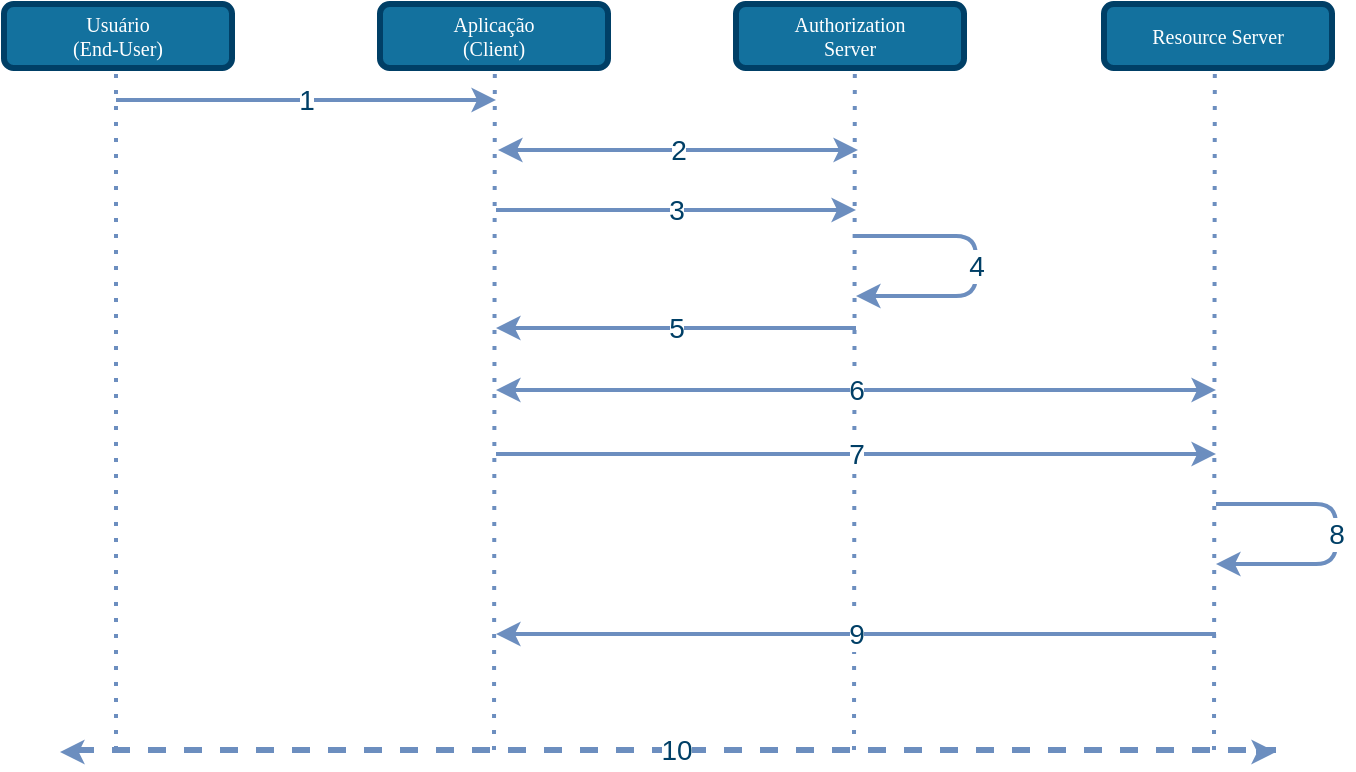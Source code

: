 <mxfile version="14.1.8" type="device"><diagram id="1xbLaGa8BnvCEq0Sf0_U" name="Page-1"><mxGraphModel dx="1182" dy="826" grid="1" gridSize="10" guides="1" tooltips="1" connect="1" arrows="1" fold="1" page="1" pageScale="1" pageWidth="850" pageHeight="1100" math="0" shadow="0"><root><mxCell id="0"/><mxCell id="1" parent="0"/><mxCell id="3vCuEoNNwzsa7Q1B96Z--8" value="" style="endArrow=none;dashed=1;html=1;dashPattern=1 3;strokeWidth=2;entryX=0.5;entryY=1;entryDx=0;entryDy=0;fillColor=#dae8fc;strokeColor=#6C8EBF;" parent="1" edge="1"><mxGeometry width="50" height="50" relative="1" as="geometry"><mxPoint x="140" y="600" as="sourcePoint"/><mxPoint x="140" y="261" as="targetPoint"/></mxGeometry></mxCell><mxCell id="3vCuEoNNwzsa7Q1B96Z--10" value="" style="endArrow=none;dashed=1;html=1;dashPattern=1 3;strokeWidth=2;entryX=0.5;entryY=1;entryDx=0;entryDy=0;fillColor=#dae8fc;strokeColor=#6C8EBF;" parent="1" edge="1"><mxGeometry width="50" height="50" relative="1" as="geometry"><mxPoint x="329" y="600" as="sourcePoint"/><mxPoint x="329.41" y="261.0" as="targetPoint"/></mxGeometry></mxCell><mxCell id="3vCuEoNNwzsa7Q1B96Z--11" value="" style="endArrow=none;dashed=1;html=1;dashPattern=1 3;strokeWidth=2;entryX=0.5;entryY=1;entryDx=0;entryDy=0;fillColor=#dae8fc;strokeColor=#6C8EBF;" parent="1" edge="1"><mxGeometry width="50" height="50" relative="1" as="geometry"><mxPoint x="509" y="600" as="sourcePoint"/><mxPoint x="509.41" y="261.0" as="targetPoint"/></mxGeometry></mxCell><mxCell id="3vCuEoNNwzsa7Q1B96Z--18" value="&lt;font style=&quot;font-size: 14px&quot;&gt;4&lt;br&gt;&lt;/font&gt;" style="endArrow=classic;html=1;strokeWidth=2;fillColor=#dae8fc;strokeColor=#6C8EBF;fontColor=#003F66;" parent="1" edge="1"><mxGeometry width="50" height="50" relative="1" as="geometry"><mxPoint x="510" y="343" as="sourcePoint"/><mxPoint x="510" y="373" as="targetPoint"/><Array as="points"><mxPoint x="570" y="343"/><mxPoint x="570" y="373"/></Array></mxGeometry></mxCell><mxCell id="3vCuEoNNwzsa7Q1B96Z--19" value="&lt;font style=&quot;font-size: 14px&quot;&gt;1&lt;br&gt;&lt;/font&gt;" style="endArrow=classic;html=1;strokeWidth=2;fillColor=#dae8fc;strokeColor=#6C8EBF;fontColor=#003F66;" parent="1" edge="1"><mxGeometry width="50" height="50" relative="1" as="geometry"><mxPoint x="140" y="275" as="sourcePoint"/><mxPoint x="330" y="275" as="targetPoint"/></mxGeometry></mxCell><mxCell id="3vCuEoNNwzsa7Q1B96Z--21" value="&lt;span style=&quot;font-size: 14px&quot;&gt;7&lt;/span&gt;" style="endArrow=classic;html=1;strokeWidth=2;fillColor=#dae8fc;strokeColor=#6C8EBF;fontColor=#003F66;" parent="1" edge="1"><mxGeometry width="50" height="50" relative="1" as="geometry"><mxPoint x="330" y="452" as="sourcePoint"/><mxPoint x="690" y="452" as="targetPoint"/></mxGeometry></mxCell><mxCell id="3vCuEoNNwzsa7Q1B96Z--25" value="" style="endArrow=none;dashed=1;html=1;dashPattern=1 3;strokeWidth=2;entryX=0.5;entryY=1;entryDx=0;entryDy=0;fillColor=#dae8fc;strokeColor=#6C8EBF;" parent="1" edge="1"><mxGeometry width="50" height="50" relative="1" as="geometry"><mxPoint x="689" y="600" as="sourcePoint"/><mxPoint x="689.41" y="261.0" as="targetPoint"/></mxGeometry></mxCell><mxCell id="rPnSWnd0TwVcfDoa770s-4" value="6" style="endArrow=classic;startArrow=classic;html=1;strokeWidth=2;fontSize=14;fillColor=#dae8fc;strokeColor=#6C8EBF;fontColor=#003F66;" parent="1" edge="1"><mxGeometry width="50" height="50" relative="1" as="geometry"><mxPoint x="330" y="420" as="sourcePoint"/><mxPoint x="690" y="420" as="targetPoint"/></mxGeometry></mxCell><mxCell id="rPnSWnd0TwVcfDoa770s-5" value="&lt;font style=&quot;font-size: 14px&quot;&gt;5&lt;br&gt;&lt;/font&gt;" style="endArrow=classic;html=1;strokeWidth=2;fillColor=#dae8fc;strokeColor=#6C8EBF;fontColor=#003F66;" parent="1" edge="1"><mxGeometry width="50" height="50" relative="1" as="geometry"><mxPoint x="510" y="389" as="sourcePoint"/><mxPoint x="330" y="389" as="targetPoint"/></mxGeometry></mxCell><mxCell id="rPnSWnd0TwVcfDoa770s-6" value="2" style="endArrow=classic;startArrow=classic;html=1;strokeWidth=2;fontSize=14;fillColor=#dae8fc;strokeColor=#6C8EBF;fontColor=#003F66;" parent="1" edge="1"><mxGeometry width="50" height="50" relative="1" as="geometry"><mxPoint x="331" y="300" as="sourcePoint"/><mxPoint x="511" y="300" as="targetPoint"/></mxGeometry></mxCell><mxCell id="rPnSWnd0TwVcfDoa770s-7" value="&lt;span style=&quot;font-size: 14px&quot;&gt;3&lt;/span&gt;" style="endArrow=classic;html=1;strokeWidth=2;fillColor=#dae8fc;strokeColor=#6C8EBF;fontColor=#003F66;" parent="1" edge="1"><mxGeometry width="50" height="50" relative="1" as="geometry"><mxPoint x="330" y="330" as="sourcePoint"/><mxPoint x="510" y="330" as="targetPoint"/></mxGeometry></mxCell><mxCell id="rPnSWnd0TwVcfDoa770s-8" value="&lt;font style=&quot;font-size: 14px&quot;&gt;8&lt;br&gt;&lt;/font&gt;" style="endArrow=classic;html=1;strokeWidth=2;fillColor=#dae8fc;strokeColor=#6C8EBF;fontColor=#003F66;" parent="1" edge="1"><mxGeometry width="50" height="50" relative="1" as="geometry"><mxPoint x="690" y="477" as="sourcePoint"/><mxPoint x="690" y="507" as="targetPoint"/><Array as="points"><mxPoint x="750" y="477"/><mxPoint x="750" y="507"/></Array></mxGeometry></mxCell><mxCell id="rPnSWnd0TwVcfDoa770s-9" value="&lt;font style=&quot;font-size: 14px&quot;&gt;9&lt;br&gt;&lt;/font&gt;" style="endArrow=classic;html=1;strokeWidth=2;fillColor=#dae8fc;strokeColor=#6C8EBF;fontColor=#003F66;" parent="1" edge="1"><mxGeometry width="50" height="50" relative="1" as="geometry"><mxPoint x="690" y="542" as="sourcePoint"/><mxPoint x="330" y="542" as="targetPoint"/></mxGeometry></mxCell><mxCell id="rPnSWnd0TwVcfDoa770s-22" value="10" style="endArrow=none;html=1;strokeWidth=3;fontSize=14;dashed=1;fillColor=#dae8fc;strokeColor=#6C8EBF;fontColor=#003F66;" parent="1" edge="1"><mxGeometry width="50" height="50" relative="1" as="geometry"><mxPoint x="120" y="600" as="sourcePoint"/><mxPoint x="720" y="600" as="targetPoint"/></mxGeometry></mxCell><mxCell id="rPnSWnd0TwVcfDoa770s-25" value="" style="endArrow=classic;html=1;strokeWidth=2;fontSize=14;fillColor=#dae8fc;strokeColor=#6C8EBF;" parent="1" edge="1"><mxGeometry width="50" height="50" relative="1" as="geometry"><mxPoint x="121" y="601" as="sourcePoint"/><mxPoint x="112" y="601" as="targetPoint"/></mxGeometry></mxCell><mxCell id="rPnSWnd0TwVcfDoa770s-27" value="" style="endArrow=classic;html=1;strokeWidth=2;fontSize=14;fillColor=#dae8fc;strokeColor=#6C8EBF;" parent="1" edge="1"><mxGeometry width="50" height="50" relative="1" as="geometry"><mxPoint x="710" y="601" as="sourcePoint"/><mxPoint x="720" y="601" as="targetPoint"/></mxGeometry></mxCell><mxCell id="y4m5NfV0MSBaw84ECD8w-1" value="Usuário&lt;br&gt;(End-User)" style="rounded=1;whiteSpace=wrap;html=1;comic=0;shadow=0;backgroundOutline=0;snapToPoint=0;fixDash=0;strokeWidth=3;fontFamily=Verdana;fontStyle=0;labelBackgroundColor=none;labelBorderColor=none;fontSize=10;fillColor=#13719E;strokeColor=#003F66;fontColor=#ffffff;" vertex="1" parent="1"><mxGeometry x="84" y="227" width="114" height="32" as="geometry"/></mxCell><mxCell id="y4m5NfV0MSBaw84ECD8w-2" value="Aplicação&lt;br&gt;(Client)" style="rounded=1;whiteSpace=wrap;html=1;comic=0;shadow=0;backgroundOutline=0;snapToPoint=0;fixDash=0;strokeWidth=3;fontFamily=Verdana;fontStyle=0;labelBackgroundColor=none;labelBorderColor=none;fontSize=10;fillColor=#13719E;strokeColor=#003F66;fontColor=#ffffff;" vertex="1" parent="1"><mxGeometry x="272" y="227" width="114" height="32" as="geometry"/></mxCell><mxCell id="y4m5NfV0MSBaw84ECD8w-4" value="Authorization&lt;br&gt;Server" style="rounded=1;whiteSpace=wrap;html=1;comic=0;shadow=0;backgroundOutline=0;snapToPoint=0;fixDash=0;strokeWidth=3;fontFamily=Verdana;fontStyle=0;labelBackgroundColor=none;labelBorderColor=none;fontSize=10;fillColor=#13719E;strokeColor=#003F66;fontColor=#ffffff;" vertex="1" parent="1"><mxGeometry x="450" y="227" width="114" height="32" as="geometry"/></mxCell><mxCell id="y4m5NfV0MSBaw84ECD8w-5" value="Resource Server" style="rounded=1;whiteSpace=wrap;html=1;comic=0;shadow=0;backgroundOutline=0;snapToPoint=0;fixDash=0;strokeWidth=3;fontFamily=Verdana;fontStyle=0;labelBackgroundColor=none;labelBorderColor=none;fontSize=10;fillColor=#13719E;strokeColor=#003F66;fontColor=#ffffff;" vertex="1" parent="1"><mxGeometry x="634" y="227" width="114" height="32" as="geometry"/></mxCell></root></mxGraphModel></diagram></mxfile>
